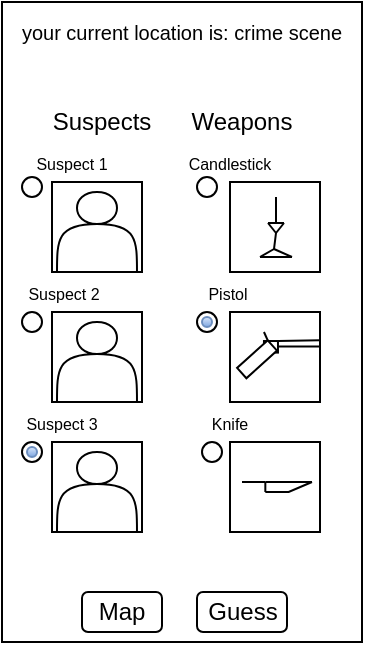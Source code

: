 <mxfile version="26.2.14">
  <diagram name="Page-1" id="X8ADTHubLzP3hr-LpWpE">
    <mxGraphModel dx="595" dy="321" grid="1" gridSize="5" guides="1" tooltips="1" connect="1" arrows="1" fold="1" page="1" pageScale="1" pageWidth="827" pageHeight="1169" math="0" shadow="0">
      <root>
        <mxCell id="0" />
        <mxCell id="1" parent="0" />
        <mxCell id="Pbngu6moprH94buiZck2-2" value="" style="rounded=0;whiteSpace=wrap;html=1;" parent="1" vertex="1">
          <mxGeometry x="300" y="160" width="180" height="320" as="geometry" />
        </mxCell>
        <mxCell id="qHEhH27fJNV_azGHG-a4-1" value="Suspects" style="text;html=1;align=center;verticalAlign=middle;whiteSpace=wrap;rounded=0;" parent="1" vertex="1">
          <mxGeometry x="320" y="205" width="60" height="30" as="geometry" />
        </mxCell>
        <mxCell id="qHEhH27fJNV_azGHG-a4-2" value="Weapons" style="text;html=1;align=center;verticalAlign=middle;whiteSpace=wrap;rounded=0;" parent="1" vertex="1">
          <mxGeometry x="390" y="205" width="60" height="30" as="geometry" />
        </mxCell>
        <mxCell id="qHEhH27fJNV_azGHG-a4-3" value="&lt;font size=&quot;1&quot;&gt;your current location is: crime scene&lt;/font&gt;" style="text;html=1;align=center;verticalAlign=middle;whiteSpace=wrap;rounded=0;" parent="1" vertex="1">
          <mxGeometry x="300" y="160" width="180" height="30" as="geometry" />
        </mxCell>
        <mxCell id="qHEhH27fJNV_azGHG-a4-5" value="" style="whiteSpace=wrap;html=1;aspect=fixed;" parent="1" vertex="1">
          <mxGeometry x="414" y="250" width="45" height="45" as="geometry" />
        </mxCell>
        <mxCell id="qHEhH27fJNV_azGHG-a4-7" value="" style="group" parent="1" vertex="1" connectable="0">
          <mxGeometry x="325" y="250" width="45" height="45" as="geometry" />
        </mxCell>
        <mxCell id="qHEhH27fJNV_azGHG-a4-4" value="" style="whiteSpace=wrap;html=1;aspect=fixed;" parent="qHEhH27fJNV_azGHG-a4-7" vertex="1">
          <mxGeometry width="45" height="45" as="geometry" />
        </mxCell>
        <mxCell id="qHEhH27fJNV_azGHG-a4-6" value="" style="shape=actor;whiteSpace=wrap;html=1;" parent="qHEhH27fJNV_azGHG-a4-7" vertex="1">
          <mxGeometry x="2.5" y="5" width="40" height="40" as="geometry" />
        </mxCell>
        <mxCell id="qHEhH27fJNV_azGHG-a4-8" value="" style="group" parent="1" vertex="1" connectable="0">
          <mxGeometry x="325" y="315" width="45" height="70" as="geometry" />
        </mxCell>
        <mxCell id="qHEhH27fJNV_azGHG-a4-9" value="" style="whiteSpace=wrap;html=1;aspect=fixed;" parent="qHEhH27fJNV_azGHG-a4-8" vertex="1">
          <mxGeometry width="45" height="45" as="geometry" />
        </mxCell>
        <mxCell id="qHEhH27fJNV_azGHG-a4-10" value="" style="shape=actor;whiteSpace=wrap;html=1;" parent="qHEhH27fJNV_azGHG-a4-8" vertex="1">
          <mxGeometry x="2.5" y="5" width="40" height="40" as="geometry" />
        </mxCell>
        <mxCell id="qHEhH27fJNV_azGHG-a4-11" value="" style="group" parent="1" vertex="1" connectable="0">
          <mxGeometry x="325" y="380" width="45" height="45" as="geometry" />
        </mxCell>
        <mxCell id="qHEhH27fJNV_azGHG-a4-12" value="" style="whiteSpace=wrap;html=1;aspect=fixed;" parent="qHEhH27fJNV_azGHG-a4-11" vertex="1">
          <mxGeometry width="45" height="45" as="geometry" />
        </mxCell>
        <mxCell id="qHEhH27fJNV_azGHG-a4-13" value="" style="shape=actor;whiteSpace=wrap;html=1;" parent="qHEhH27fJNV_azGHG-a4-11" vertex="1">
          <mxGeometry x="2.5" y="5" width="40" height="40" as="geometry" />
        </mxCell>
        <mxCell id="qHEhH27fJNV_azGHG-a4-14" value="" style="whiteSpace=wrap;html=1;aspect=fixed;" parent="1" vertex="1">
          <mxGeometry x="414" y="315" width="45" height="45" as="geometry" />
        </mxCell>
        <mxCell id="qHEhH27fJNV_azGHG-a4-15" value="" style="whiteSpace=wrap;html=1;aspect=fixed;" parent="1" vertex="1">
          <mxGeometry x="414" y="380" width="45" height="45" as="geometry" />
        </mxCell>
        <mxCell id="qHEhH27fJNV_azGHG-a4-16" value="" style="group" parent="1" vertex="1" connectable="0">
          <mxGeometry x="420" y="325" width="39" height="24.32" as="geometry" />
        </mxCell>
        <mxCell id="qHEhH27fJNV_azGHG-a4-17" value="" style="rounded=0;whiteSpace=wrap;html=1;" parent="qHEhH27fJNV_azGHG-a4-16" vertex="1">
          <mxGeometry x="10.98" y="4.508" width="7.005" height="5.784" as="geometry" />
        </mxCell>
        <mxCell id="qHEhH27fJNV_azGHG-a4-18" value="" style="rounded=0;whiteSpace=wrap;html=1;rotation=48;" parent="qHEhH27fJNV_azGHG-a4-16" vertex="1">
          <mxGeometry x="4.059" y="3.355" width="6.935" height="20.584" as="geometry" />
        </mxCell>
        <mxCell id="qHEhH27fJNV_azGHG-a4-19" value="" style="endArrow=none;html=1;rounded=0;exitX=0;exitY=0;exitDx=0;exitDy=0;entryX=0.25;entryY=0;entryDx=0;entryDy=0;" parent="qHEhH27fJNV_azGHG-a4-16" source="qHEhH27fJNV_azGHG-a4-18" target="qHEhH27fJNV_azGHG-a4-17" edge="1">
          <mxGeometry width="50" height="50" relative="1" as="geometry">
            <mxPoint x="17.985" as="sourcePoint" />
            <mxPoint x="24.99" as="targetPoint" />
          </mxGeometry>
        </mxCell>
        <mxCell id="qHEhH27fJNV_azGHG-a4-20" value="" style="endArrow=none;html=1;rounded=0;entryX=0;entryY=0;entryDx=0;entryDy=0;" parent="qHEhH27fJNV_azGHG-a4-16" target="qHEhH27fJNV_azGHG-a4-18" edge="1">
          <mxGeometry width="50" height="50" relative="1" as="geometry">
            <mxPoint x="10.98" as="sourcePoint" />
            <mxPoint x="-28.249" y="-6.515" as="targetPoint" />
            <Array as="points" />
          </mxGeometry>
        </mxCell>
        <mxCell id="qHEhH27fJNV_azGHG-a4-21" value="" style="endArrow=none;html=1;rounded=0;" parent="qHEhH27fJNV_azGHG-a4-16" edge="1">
          <mxGeometry width="50" height="50" relative="1" as="geometry">
            <mxPoint x="17.985" y="4.508" as="sourcePoint" />
            <mxPoint x="39" y="4.117" as="targetPoint" />
          </mxGeometry>
        </mxCell>
        <mxCell id="qHEhH27fJNV_azGHG-a4-22" value="" style="endArrow=none;html=1;rounded=0;" parent="qHEhH27fJNV_azGHG-a4-16" edge="1">
          <mxGeometry width="50" height="50" relative="1" as="geometry">
            <mxPoint x="17.985" y="7.204" as="sourcePoint" />
            <mxPoint x="39" y="7.204" as="targetPoint" />
          </mxGeometry>
        </mxCell>
        <mxCell id="qHEhH27fJNV_azGHG-a4-23" value="" style="group" parent="1" vertex="1" connectable="0">
          <mxGeometry x="420" y="400" width="35" height="5" as="geometry" />
        </mxCell>
        <mxCell id="qHEhH27fJNV_azGHG-a4-24" value="" style="endArrow=none;html=1;rounded=0;" parent="qHEhH27fJNV_azGHG-a4-23" edge="1">
          <mxGeometry width="50" height="50" relative="1" as="geometry">
            <mxPoint as="sourcePoint" />
            <mxPoint x="11.667" as="targetPoint" />
          </mxGeometry>
        </mxCell>
        <mxCell id="qHEhH27fJNV_azGHG-a4-25" value="" style="endArrow=none;html=1;rounded=0;" parent="qHEhH27fJNV_azGHG-a4-23" edge="1">
          <mxGeometry width="50" height="50" relative="1" as="geometry">
            <mxPoint x="11.667" y="5" as="sourcePoint" />
            <mxPoint x="11.667" as="targetPoint" />
          </mxGeometry>
        </mxCell>
        <mxCell id="qHEhH27fJNV_azGHG-a4-26" value="" style="endArrow=none;html=1;rounded=0;" parent="qHEhH27fJNV_azGHG-a4-23" edge="1">
          <mxGeometry width="50" height="50" relative="1" as="geometry">
            <mxPoint x="11.667" as="sourcePoint" />
            <mxPoint x="35" as="targetPoint" />
          </mxGeometry>
        </mxCell>
        <mxCell id="qHEhH27fJNV_azGHG-a4-27" value="" style="endArrow=none;html=1;rounded=0;" parent="qHEhH27fJNV_azGHG-a4-23" edge="1">
          <mxGeometry width="50" height="50" relative="1" as="geometry">
            <mxPoint x="11.667" y="5" as="sourcePoint" />
            <mxPoint x="35" as="targetPoint" />
            <Array as="points">
              <mxPoint x="23.333" y="5" />
            </Array>
          </mxGeometry>
        </mxCell>
        <mxCell id="qHEhH27fJNV_azGHG-a4-29" value="" style="group;rotation=0;" parent="1" vertex="1" connectable="0">
          <mxGeometry x="429" y="257.5" width="15" height="30" as="geometry" />
        </mxCell>
        <mxCell id="qHEhH27fJNV_azGHG-a4-30" value="" style="endArrow=none;html=1;rounded=0;" parent="qHEhH27fJNV_azGHG-a4-29" edge="1">
          <mxGeometry width="50" height="50" relative="1" as="geometry">
            <mxPoint y="30" as="sourcePoint" />
            <mxPoint x="16" y="30" as="targetPoint" />
          </mxGeometry>
        </mxCell>
        <mxCell id="qHEhH27fJNV_azGHG-a4-31" value="" style="endArrow=none;html=1;rounded=0;" parent="qHEhH27fJNV_azGHG-a4-29" edge="1">
          <mxGeometry width="50" height="50" relative="1" as="geometry">
            <mxPoint x="8" y="18" as="sourcePoint" />
            <mxPoint x="7" y="26" as="targetPoint" />
          </mxGeometry>
        </mxCell>
        <mxCell id="qHEhH27fJNV_azGHG-a4-32" value="" style="endArrow=none;html=1;rounded=0;" parent="qHEhH27fJNV_azGHG-a4-29" edge="1">
          <mxGeometry width="50" height="50" relative="1" as="geometry">
            <mxPoint x="4" y="13" as="sourcePoint" />
            <mxPoint x="12" y="13" as="targetPoint" />
          </mxGeometry>
        </mxCell>
        <mxCell id="qHEhH27fJNV_azGHG-a4-33" value="" style="endArrow=none;html=1;rounded=0;" parent="qHEhH27fJNV_azGHG-a4-29" edge="1">
          <mxGeometry width="50" height="50" relative="1" as="geometry">
            <mxPoint x="8" y="13" as="sourcePoint" />
            <mxPoint x="8" as="targetPoint" />
          </mxGeometry>
        </mxCell>
        <mxCell id="qHEhH27fJNV_azGHG-a4-34" value="" style="endArrow=none;html=1;rounded=0;" parent="qHEhH27fJNV_azGHG-a4-29" edge="1">
          <mxGeometry width="50" height="50" relative="1" as="geometry">
            <mxPoint x="16" y="30" as="sourcePoint" />
            <mxPoint x="7" y="26" as="targetPoint" />
          </mxGeometry>
        </mxCell>
        <mxCell id="qHEhH27fJNV_azGHG-a4-35" value="" style="endArrow=none;html=1;rounded=0;" parent="qHEhH27fJNV_azGHG-a4-29" edge="1">
          <mxGeometry width="50" height="50" relative="1" as="geometry">
            <mxPoint y="30" as="sourcePoint" />
            <mxPoint x="7" y="26" as="targetPoint" />
          </mxGeometry>
        </mxCell>
        <mxCell id="qHEhH27fJNV_azGHG-a4-36" value="" style="endArrow=none;html=1;rounded=0;" parent="qHEhH27fJNV_azGHG-a4-29" edge="1">
          <mxGeometry width="50" height="50" relative="1" as="geometry">
            <mxPoint x="8" y="18" as="sourcePoint" />
            <mxPoint x="12" y="13" as="targetPoint" />
          </mxGeometry>
        </mxCell>
        <mxCell id="qHEhH27fJNV_azGHG-a4-37" value="" style="endArrow=none;html=1;rounded=0;" parent="qHEhH27fJNV_azGHG-a4-29" edge="1">
          <mxGeometry width="50" height="50" relative="1" as="geometry">
            <mxPoint x="8" y="18" as="sourcePoint" />
            <mxPoint x="4" y="13" as="targetPoint" />
          </mxGeometry>
        </mxCell>
        <mxCell id="SmH7HFGNcNqprmIC09KQ-1" value="Map" style="rounded=1;whiteSpace=wrap;html=1;" vertex="1" parent="1">
          <mxGeometry x="340" y="455" width="40" height="20" as="geometry" />
        </mxCell>
        <mxCell id="SmH7HFGNcNqprmIC09KQ-2" value="Guess" style="rounded=1;whiteSpace=wrap;html=1;" vertex="1" parent="1">
          <mxGeometry x="397.5" y="455" width="45" height="20" as="geometry" />
        </mxCell>
        <mxCell id="SmH7HFGNcNqprmIC09KQ-3" value="&lt;font style=&quot;font-size: 8px;&quot;&gt;Suspect 1&lt;/font&gt;" style="text;html=1;align=center;verticalAlign=middle;whiteSpace=wrap;rounded=0;" vertex="1" parent="1">
          <mxGeometry x="305" y="225" width="60" height="30" as="geometry" />
        </mxCell>
        <mxCell id="SmH7HFGNcNqprmIC09KQ-4" value="&lt;font style=&quot;font-size: 8px;&quot;&gt;Suspect 2&lt;/font&gt;" style="text;html=1;align=center;verticalAlign=middle;whiteSpace=wrap;rounded=0;" vertex="1" parent="1">
          <mxGeometry x="301" y="290" width="60" height="30" as="geometry" />
        </mxCell>
        <mxCell id="SmH7HFGNcNqprmIC09KQ-5" value="&lt;font style=&quot;font-size: 8px;&quot;&gt;Suspect 3&lt;/font&gt;" style="text;html=1;align=center;verticalAlign=middle;whiteSpace=wrap;rounded=0;" vertex="1" parent="1">
          <mxGeometry x="300" y="355" width="60" height="30" as="geometry" />
        </mxCell>
        <mxCell id="SmH7HFGNcNqprmIC09KQ-6" value="&lt;span style=&quot;font-size: 8px;&quot;&gt;Candlestick&lt;/span&gt;" style="text;html=1;align=center;verticalAlign=middle;whiteSpace=wrap;rounded=0;" vertex="1" parent="1">
          <mxGeometry x="384" y="225" width="60" height="30" as="geometry" />
        </mxCell>
        <mxCell id="SmH7HFGNcNqprmIC09KQ-7" value="&lt;span style=&quot;font-size: 8px;&quot;&gt;Pistol&lt;/span&gt;" style="text;html=1;align=center;verticalAlign=middle;whiteSpace=wrap;rounded=0;" vertex="1" parent="1">
          <mxGeometry x="382.5" y="290" width="60" height="30" as="geometry" />
        </mxCell>
        <mxCell id="SmH7HFGNcNqprmIC09KQ-8" value="&lt;span style=&quot;font-size: 8px;&quot;&gt;Knife&lt;/span&gt;" style="text;html=1;align=center;verticalAlign=middle;whiteSpace=wrap;rounded=0;" vertex="1" parent="1">
          <mxGeometry x="384" y="355" width="60" height="30" as="geometry" />
        </mxCell>
        <mxCell id="SmH7HFGNcNqprmIC09KQ-9" value="" style="ellipse;whiteSpace=wrap;html=1;aspect=fixed;" vertex="1" parent="1">
          <mxGeometry x="310" y="247.5" width="10" height="10" as="geometry" />
        </mxCell>
        <mxCell id="SmH7HFGNcNqprmIC09KQ-10" value="" style="ellipse;whiteSpace=wrap;html=1;aspect=fixed;" vertex="1" parent="1">
          <mxGeometry x="310" y="315" width="10" height="10" as="geometry" />
        </mxCell>
        <mxCell id="SmH7HFGNcNqprmIC09KQ-11" value="" style="ellipse;whiteSpace=wrap;html=1;aspect=fixed;" vertex="1" parent="1">
          <mxGeometry x="310" y="380" width="10" height="10" as="geometry" />
        </mxCell>
        <mxCell id="SmH7HFGNcNqprmIC09KQ-12" value="" style="ellipse;whiteSpace=wrap;html=1;aspect=fixed;" vertex="1" parent="1">
          <mxGeometry x="397.5" y="247.5" width="10" height="10" as="geometry" />
        </mxCell>
        <mxCell id="SmH7HFGNcNqprmIC09KQ-13" value="" style="ellipse;whiteSpace=wrap;html=1;aspect=fixed;" vertex="1" parent="1">
          <mxGeometry x="397.5" y="315" width="10" height="10" as="geometry" />
        </mxCell>
        <mxCell id="SmH7HFGNcNqprmIC09KQ-14" value="" style="ellipse;whiteSpace=wrap;html=1;aspect=fixed;" vertex="1" parent="1">
          <mxGeometry x="400" y="380" width="10" height="10" as="geometry" />
        </mxCell>
        <mxCell id="SmH7HFGNcNqprmIC09KQ-15" value="" style="ellipse;whiteSpace=wrap;html=1;aspect=fixed;fillColor=#dae8fc;gradientColor=#7ea6e0;strokeColor=#6c8ebf;" vertex="1" parent="1">
          <mxGeometry x="312.5" y="382.5" width="5" height="5" as="geometry" />
        </mxCell>
        <mxCell id="SmH7HFGNcNqprmIC09KQ-16" value="" style="ellipse;whiteSpace=wrap;html=1;aspect=fixed;fillColor=#dae8fc;gradientColor=#7ea6e0;strokeColor=#6c8ebf;" vertex="1" parent="1">
          <mxGeometry x="400" y="317.5" width="5" height="5" as="geometry" />
        </mxCell>
      </root>
    </mxGraphModel>
  </diagram>
</mxfile>
